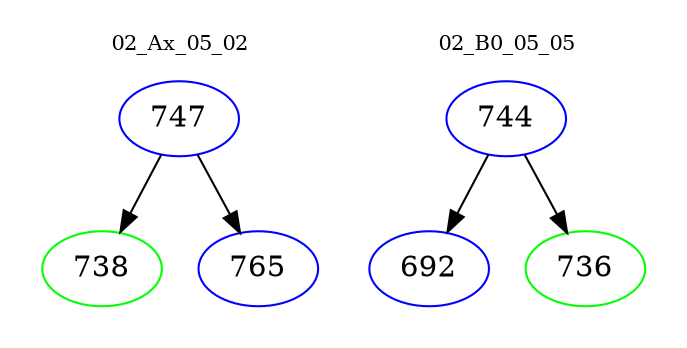 digraph{
subgraph cluster_0 {
color = white
label = "02_Ax_05_02";
fontsize=10;
T0_747 [label="747", color="blue"]
T0_747 -> T0_738 [color="black"]
T0_738 [label="738", color="green"]
T0_747 -> T0_765 [color="black"]
T0_765 [label="765", color="blue"]
}
subgraph cluster_1 {
color = white
label = "02_B0_05_05";
fontsize=10;
T1_744 [label="744", color="blue"]
T1_744 -> T1_692 [color="black"]
T1_692 [label="692", color="blue"]
T1_744 -> T1_736 [color="black"]
T1_736 [label="736", color="green"]
}
}

